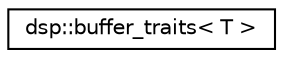 digraph "Graphical Class Hierarchy"
{
  edge [fontname="Helvetica",fontsize="10",labelfontname="Helvetica",labelfontsize="10"];
  node [fontname="Helvetica",fontsize="10",shape=record];
  rankdir="LR";
  Node1 [label="dsp::buffer_traits\< T \>",height=0.2,width=0.4,color="black", fillcolor="white", style="filled",URL="$structdsp_1_1buffer__traits.html"];
}
